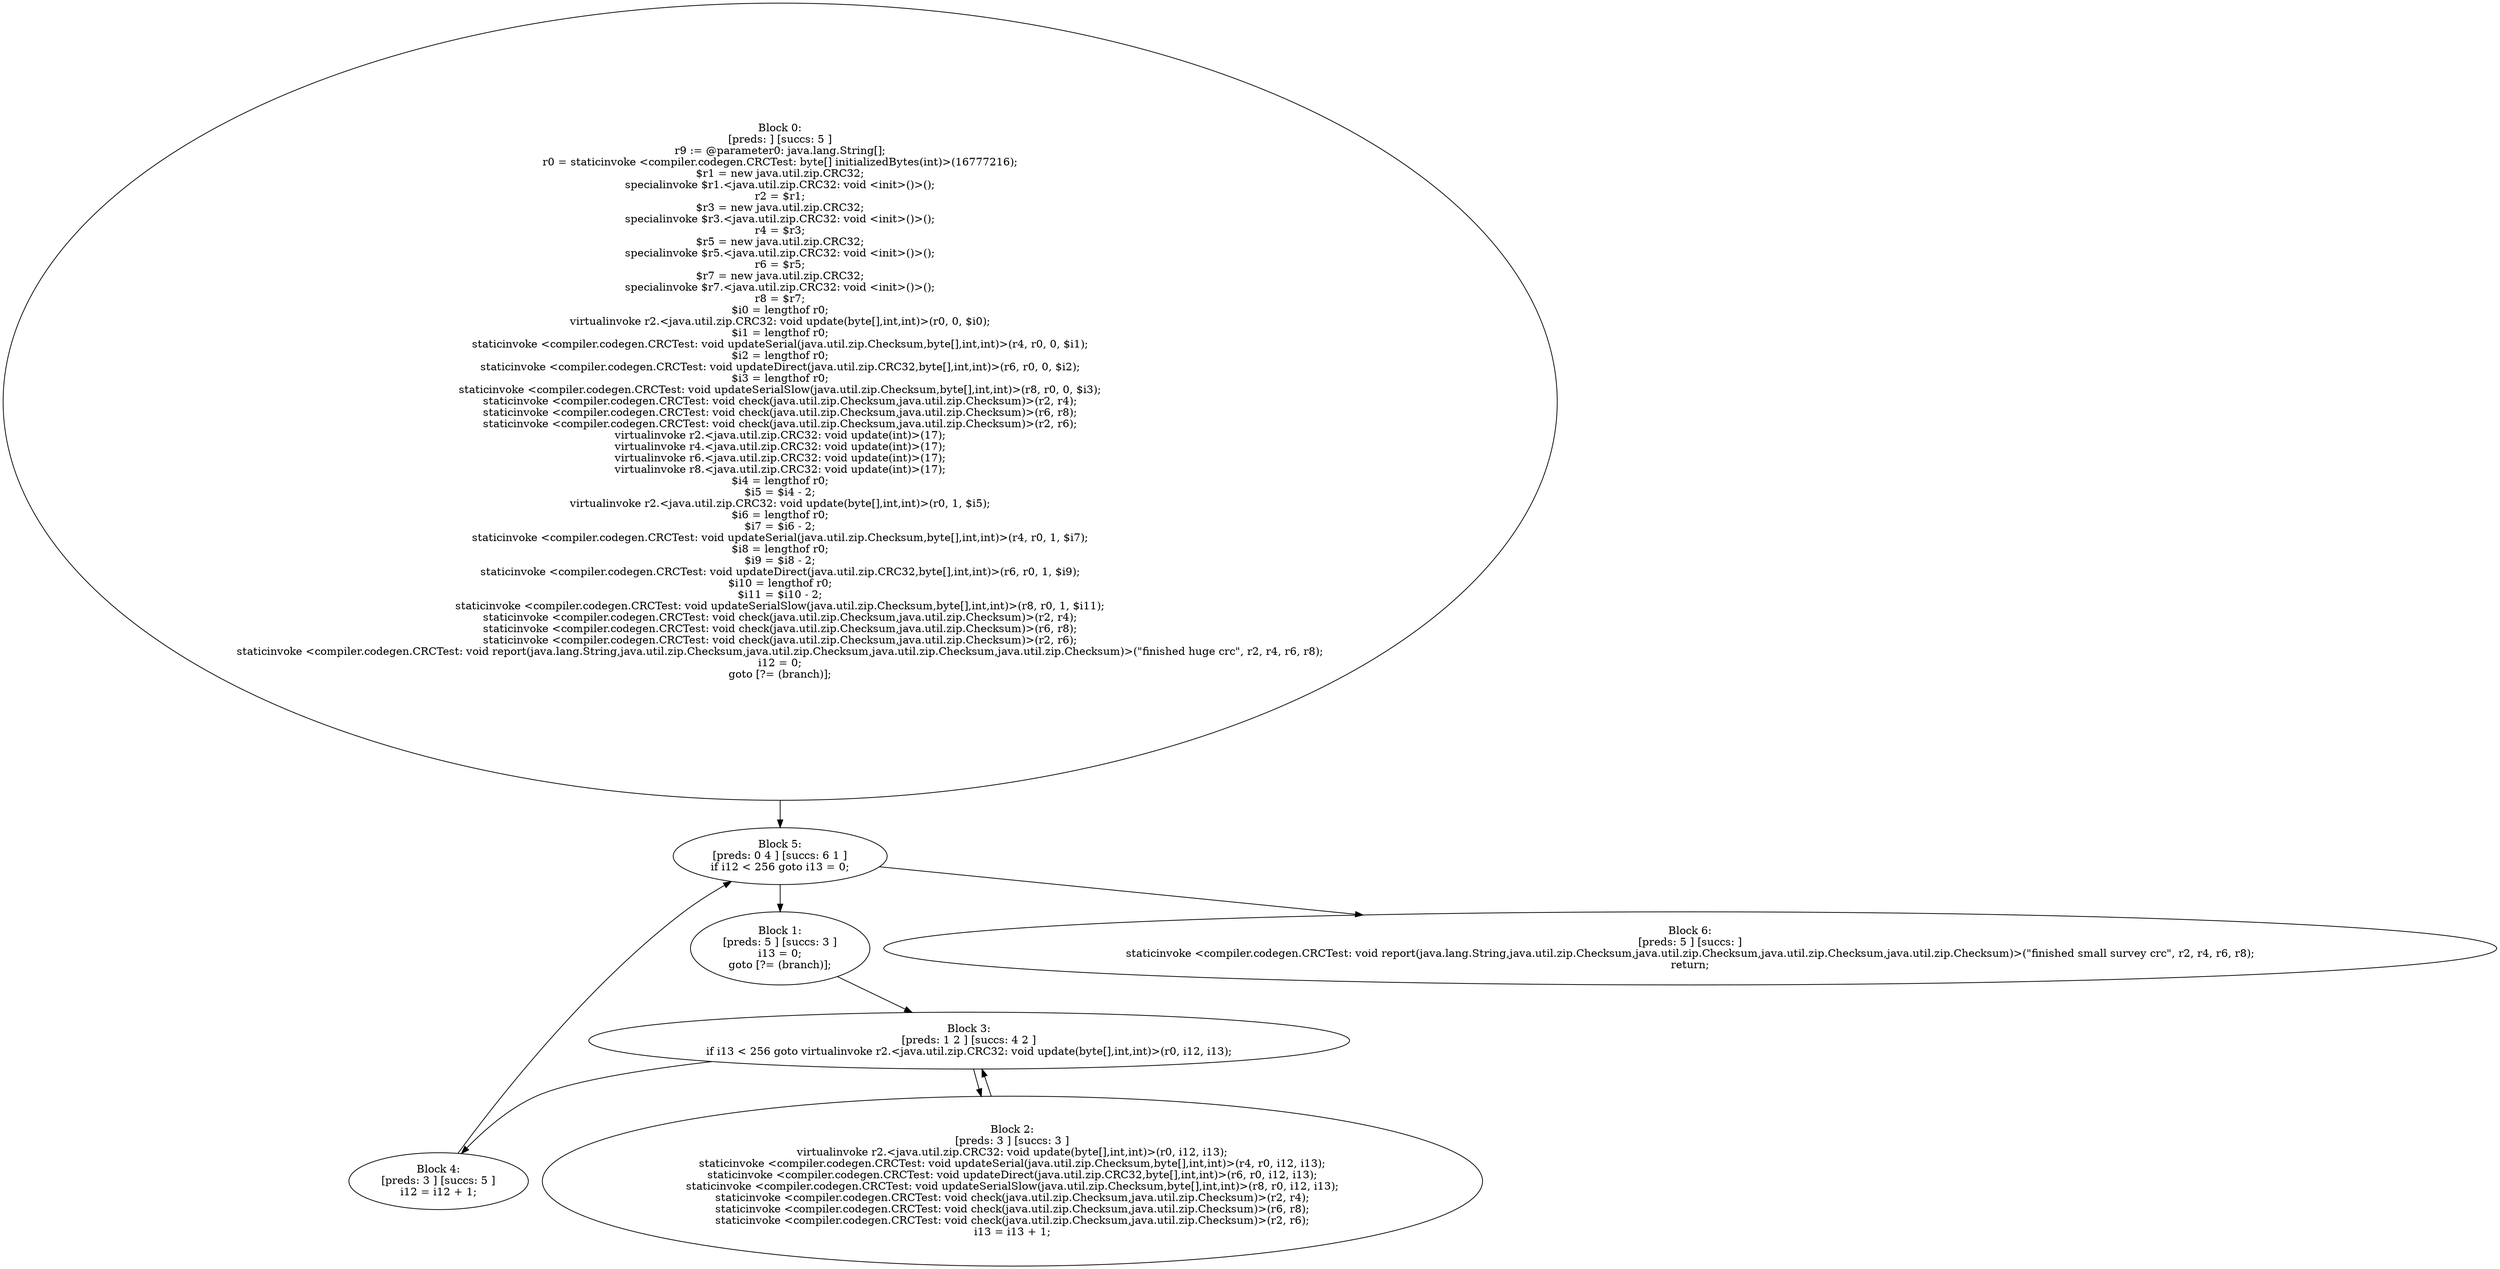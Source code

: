 digraph "unitGraph" {
    "Block 0:
[preds: ] [succs: 5 ]
r9 := @parameter0: java.lang.String[];
r0 = staticinvoke <compiler.codegen.CRCTest: byte[] initializedBytes(int)>(16777216);
$r1 = new java.util.zip.CRC32;
specialinvoke $r1.<java.util.zip.CRC32: void <init>()>();
r2 = $r1;
$r3 = new java.util.zip.CRC32;
specialinvoke $r3.<java.util.zip.CRC32: void <init>()>();
r4 = $r3;
$r5 = new java.util.zip.CRC32;
specialinvoke $r5.<java.util.zip.CRC32: void <init>()>();
r6 = $r5;
$r7 = new java.util.zip.CRC32;
specialinvoke $r7.<java.util.zip.CRC32: void <init>()>();
r8 = $r7;
$i0 = lengthof r0;
virtualinvoke r2.<java.util.zip.CRC32: void update(byte[],int,int)>(r0, 0, $i0);
$i1 = lengthof r0;
staticinvoke <compiler.codegen.CRCTest: void updateSerial(java.util.zip.Checksum,byte[],int,int)>(r4, r0, 0, $i1);
$i2 = lengthof r0;
staticinvoke <compiler.codegen.CRCTest: void updateDirect(java.util.zip.CRC32,byte[],int,int)>(r6, r0, 0, $i2);
$i3 = lengthof r0;
staticinvoke <compiler.codegen.CRCTest: void updateSerialSlow(java.util.zip.Checksum,byte[],int,int)>(r8, r0, 0, $i3);
staticinvoke <compiler.codegen.CRCTest: void check(java.util.zip.Checksum,java.util.zip.Checksum)>(r2, r4);
staticinvoke <compiler.codegen.CRCTest: void check(java.util.zip.Checksum,java.util.zip.Checksum)>(r6, r8);
staticinvoke <compiler.codegen.CRCTest: void check(java.util.zip.Checksum,java.util.zip.Checksum)>(r2, r6);
virtualinvoke r2.<java.util.zip.CRC32: void update(int)>(17);
virtualinvoke r4.<java.util.zip.CRC32: void update(int)>(17);
virtualinvoke r6.<java.util.zip.CRC32: void update(int)>(17);
virtualinvoke r8.<java.util.zip.CRC32: void update(int)>(17);
$i4 = lengthof r0;
$i5 = $i4 - 2;
virtualinvoke r2.<java.util.zip.CRC32: void update(byte[],int,int)>(r0, 1, $i5);
$i6 = lengthof r0;
$i7 = $i6 - 2;
staticinvoke <compiler.codegen.CRCTest: void updateSerial(java.util.zip.Checksum,byte[],int,int)>(r4, r0, 1, $i7);
$i8 = lengthof r0;
$i9 = $i8 - 2;
staticinvoke <compiler.codegen.CRCTest: void updateDirect(java.util.zip.CRC32,byte[],int,int)>(r6, r0, 1, $i9);
$i10 = lengthof r0;
$i11 = $i10 - 2;
staticinvoke <compiler.codegen.CRCTest: void updateSerialSlow(java.util.zip.Checksum,byte[],int,int)>(r8, r0, 1, $i11);
staticinvoke <compiler.codegen.CRCTest: void check(java.util.zip.Checksum,java.util.zip.Checksum)>(r2, r4);
staticinvoke <compiler.codegen.CRCTest: void check(java.util.zip.Checksum,java.util.zip.Checksum)>(r6, r8);
staticinvoke <compiler.codegen.CRCTest: void check(java.util.zip.Checksum,java.util.zip.Checksum)>(r2, r6);
staticinvoke <compiler.codegen.CRCTest: void report(java.lang.String,java.util.zip.Checksum,java.util.zip.Checksum,java.util.zip.Checksum,java.util.zip.Checksum)>(\"finished huge crc\", r2, r4, r6, r8);
i12 = 0;
goto [?= (branch)];
"
    "Block 1:
[preds: 5 ] [succs: 3 ]
i13 = 0;
goto [?= (branch)];
"
    "Block 2:
[preds: 3 ] [succs: 3 ]
virtualinvoke r2.<java.util.zip.CRC32: void update(byte[],int,int)>(r0, i12, i13);
staticinvoke <compiler.codegen.CRCTest: void updateSerial(java.util.zip.Checksum,byte[],int,int)>(r4, r0, i12, i13);
staticinvoke <compiler.codegen.CRCTest: void updateDirect(java.util.zip.CRC32,byte[],int,int)>(r6, r0, i12, i13);
staticinvoke <compiler.codegen.CRCTest: void updateSerialSlow(java.util.zip.Checksum,byte[],int,int)>(r8, r0, i12, i13);
staticinvoke <compiler.codegen.CRCTest: void check(java.util.zip.Checksum,java.util.zip.Checksum)>(r2, r4);
staticinvoke <compiler.codegen.CRCTest: void check(java.util.zip.Checksum,java.util.zip.Checksum)>(r6, r8);
staticinvoke <compiler.codegen.CRCTest: void check(java.util.zip.Checksum,java.util.zip.Checksum)>(r2, r6);
i13 = i13 + 1;
"
    "Block 3:
[preds: 1 2 ] [succs: 4 2 ]
if i13 < 256 goto virtualinvoke r2.<java.util.zip.CRC32: void update(byte[],int,int)>(r0, i12, i13);
"
    "Block 4:
[preds: 3 ] [succs: 5 ]
i12 = i12 + 1;
"
    "Block 5:
[preds: 0 4 ] [succs: 6 1 ]
if i12 < 256 goto i13 = 0;
"
    "Block 6:
[preds: 5 ] [succs: ]
staticinvoke <compiler.codegen.CRCTest: void report(java.lang.String,java.util.zip.Checksum,java.util.zip.Checksum,java.util.zip.Checksum,java.util.zip.Checksum)>(\"finished small survey crc\", r2, r4, r6, r8);
return;
"
    "Block 0:
[preds: ] [succs: 5 ]
r9 := @parameter0: java.lang.String[];
r0 = staticinvoke <compiler.codegen.CRCTest: byte[] initializedBytes(int)>(16777216);
$r1 = new java.util.zip.CRC32;
specialinvoke $r1.<java.util.zip.CRC32: void <init>()>();
r2 = $r1;
$r3 = new java.util.zip.CRC32;
specialinvoke $r3.<java.util.zip.CRC32: void <init>()>();
r4 = $r3;
$r5 = new java.util.zip.CRC32;
specialinvoke $r5.<java.util.zip.CRC32: void <init>()>();
r6 = $r5;
$r7 = new java.util.zip.CRC32;
specialinvoke $r7.<java.util.zip.CRC32: void <init>()>();
r8 = $r7;
$i0 = lengthof r0;
virtualinvoke r2.<java.util.zip.CRC32: void update(byte[],int,int)>(r0, 0, $i0);
$i1 = lengthof r0;
staticinvoke <compiler.codegen.CRCTest: void updateSerial(java.util.zip.Checksum,byte[],int,int)>(r4, r0, 0, $i1);
$i2 = lengthof r0;
staticinvoke <compiler.codegen.CRCTest: void updateDirect(java.util.zip.CRC32,byte[],int,int)>(r6, r0, 0, $i2);
$i3 = lengthof r0;
staticinvoke <compiler.codegen.CRCTest: void updateSerialSlow(java.util.zip.Checksum,byte[],int,int)>(r8, r0, 0, $i3);
staticinvoke <compiler.codegen.CRCTest: void check(java.util.zip.Checksum,java.util.zip.Checksum)>(r2, r4);
staticinvoke <compiler.codegen.CRCTest: void check(java.util.zip.Checksum,java.util.zip.Checksum)>(r6, r8);
staticinvoke <compiler.codegen.CRCTest: void check(java.util.zip.Checksum,java.util.zip.Checksum)>(r2, r6);
virtualinvoke r2.<java.util.zip.CRC32: void update(int)>(17);
virtualinvoke r4.<java.util.zip.CRC32: void update(int)>(17);
virtualinvoke r6.<java.util.zip.CRC32: void update(int)>(17);
virtualinvoke r8.<java.util.zip.CRC32: void update(int)>(17);
$i4 = lengthof r0;
$i5 = $i4 - 2;
virtualinvoke r2.<java.util.zip.CRC32: void update(byte[],int,int)>(r0, 1, $i5);
$i6 = lengthof r0;
$i7 = $i6 - 2;
staticinvoke <compiler.codegen.CRCTest: void updateSerial(java.util.zip.Checksum,byte[],int,int)>(r4, r0, 1, $i7);
$i8 = lengthof r0;
$i9 = $i8 - 2;
staticinvoke <compiler.codegen.CRCTest: void updateDirect(java.util.zip.CRC32,byte[],int,int)>(r6, r0, 1, $i9);
$i10 = lengthof r0;
$i11 = $i10 - 2;
staticinvoke <compiler.codegen.CRCTest: void updateSerialSlow(java.util.zip.Checksum,byte[],int,int)>(r8, r0, 1, $i11);
staticinvoke <compiler.codegen.CRCTest: void check(java.util.zip.Checksum,java.util.zip.Checksum)>(r2, r4);
staticinvoke <compiler.codegen.CRCTest: void check(java.util.zip.Checksum,java.util.zip.Checksum)>(r6, r8);
staticinvoke <compiler.codegen.CRCTest: void check(java.util.zip.Checksum,java.util.zip.Checksum)>(r2, r6);
staticinvoke <compiler.codegen.CRCTest: void report(java.lang.String,java.util.zip.Checksum,java.util.zip.Checksum,java.util.zip.Checksum,java.util.zip.Checksum)>(\"finished huge crc\", r2, r4, r6, r8);
i12 = 0;
goto [?= (branch)];
"->"Block 5:
[preds: 0 4 ] [succs: 6 1 ]
if i12 < 256 goto i13 = 0;
";
    "Block 1:
[preds: 5 ] [succs: 3 ]
i13 = 0;
goto [?= (branch)];
"->"Block 3:
[preds: 1 2 ] [succs: 4 2 ]
if i13 < 256 goto virtualinvoke r2.<java.util.zip.CRC32: void update(byte[],int,int)>(r0, i12, i13);
";
    "Block 2:
[preds: 3 ] [succs: 3 ]
virtualinvoke r2.<java.util.zip.CRC32: void update(byte[],int,int)>(r0, i12, i13);
staticinvoke <compiler.codegen.CRCTest: void updateSerial(java.util.zip.Checksum,byte[],int,int)>(r4, r0, i12, i13);
staticinvoke <compiler.codegen.CRCTest: void updateDirect(java.util.zip.CRC32,byte[],int,int)>(r6, r0, i12, i13);
staticinvoke <compiler.codegen.CRCTest: void updateSerialSlow(java.util.zip.Checksum,byte[],int,int)>(r8, r0, i12, i13);
staticinvoke <compiler.codegen.CRCTest: void check(java.util.zip.Checksum,java.util.zip.Checksum)>(r2, r4);
staticinvoke <compiler.codegen.CRCTest: void check(java.util.zip.Checksum,java.util.zip.Checksum)>(r6, r8);
staticinvoke <compiler.codegen.CRCTest: void check(java.util.zip.Checksum,java.util.zip.Checksum)>(r2, r6);
i13 = i13 + 1;
"->"Block 3:
[preds: 1 2 ] [succs: 4 2 ]
if i13 < 256 goto virtualinvoke r2.<java.util.zip.CRC32: void update(byte[],int,int)>(r0, i12, i13);
";
    "Block 3:
[preds: 1 2 ] [succs: 4 2 ]
if i13 < 256 goto virtualinvoke r2.<java.util.zip.CRC32: void update(byte[],int,int)>(r0, i12, i13);
"->"Block 4:
[preds: 3 ] [succs: 5 ]
i12 = i12 + 1;
";
    "Block 3:
[preds: 1 2 ] [succs: 4 2 ]
if i13 < 256 goto virtualinvoke r2.<java.util.zip.CRC32: void update(byte[],int,int)>(r0, i12, i13);
"->"Block 2:
[preds: 3 ] [succs: 3 ]
virtualinvoke r2.<java.util.zip.CRC32: void update(byte[],int,int)>(r0, i12, i13);
staticinvoke <compiler.codegen.CRCTest: void updateSerial(java.util.zip.Checksum,byte[],int,int)>(r4, r0, i12, i13);
staticinvoke <compiler.codegen.CRCTest: void updateDirect(java.util.zip.CRC32,byte[],int,int)>(r6, r0, i12, i13);
staticinvoke <compiler.codegen.CRCTest: void updateSerialSlow(java.util.zip.Checksum,byte[],int,int)>(r8, r0, i12, i13);
staticinvoke <compiler.codegen.CRCTest: void check(java.util.zip.Checksum,java.util.zip.Checksum)>(r2, r4);
staticinvoke <compiler.codegen.CRCTest: void check(java.util.zip.Checksum,java.util.zip.Checksum)>(r6, r8);
staticinvoke <compiler.codegen.CRCTest: void check(java.util.zip.Checksum,java.util.zip.Checksum)>(r2, r6);
i13 = i13 + 1;
";
    "Block 4:
[preds: 3 ] [succs: 5 ]
i12 = i12 + 1;
"->"Block 5:
[preds: 0 4 ] [succs: 6 1 ]
if i12 < 256 goto i13 = 0;
";
    "Block 5:
[preds: 0 4 ] [succs: 6 1 ]
if i12 < 256 goto i13 = 0;
"->"Block 6:
[preds: 5 ] [succs: ]
staticinvoke <compiler.codegen.CRCTest: void report(java.lang.String,java.util.zip.Checksum,java.util.zip.Checksum,java.util.zip.Checksum,java.util.zip.Checksum)>(\"finished small survey crc\", r2, r4, r6, r8);
return;
";
    "Block 5:
[preds: 0 4 ] [succs: 6 1 ]
if i12 < 256 goto i13 = 0;
"->"Block 1:
[preds: 5 ] [succs: 3 ]
i13 = 0;
goto [?= (branch)];
";
}
